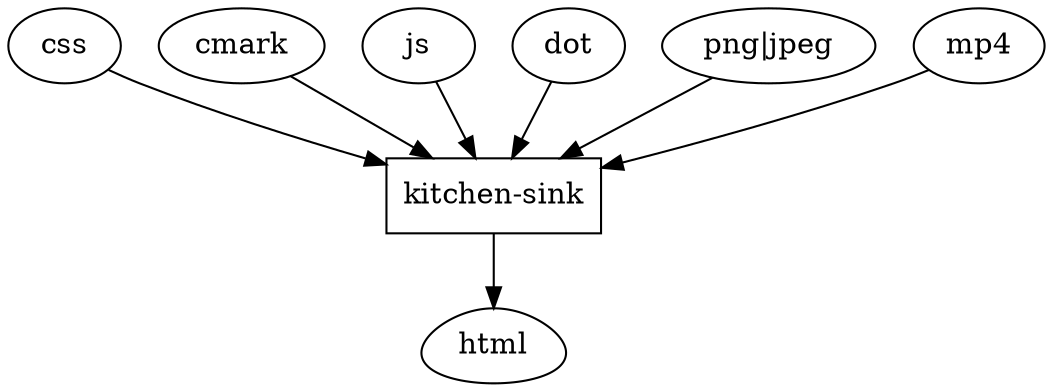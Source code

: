 digraph {
  node[shape="rectangle"]
  ks[label="kitchen-sink"]
  node[shape="ellipse"]
  "css" -> ks
  "cmark" -> ks
  "js" -> ks
  "dot" -> ks
  "png|jpeg" -> ks
  "mp4" -> ks
  node[shape="egg"]
  ks -> {"html"}
}
